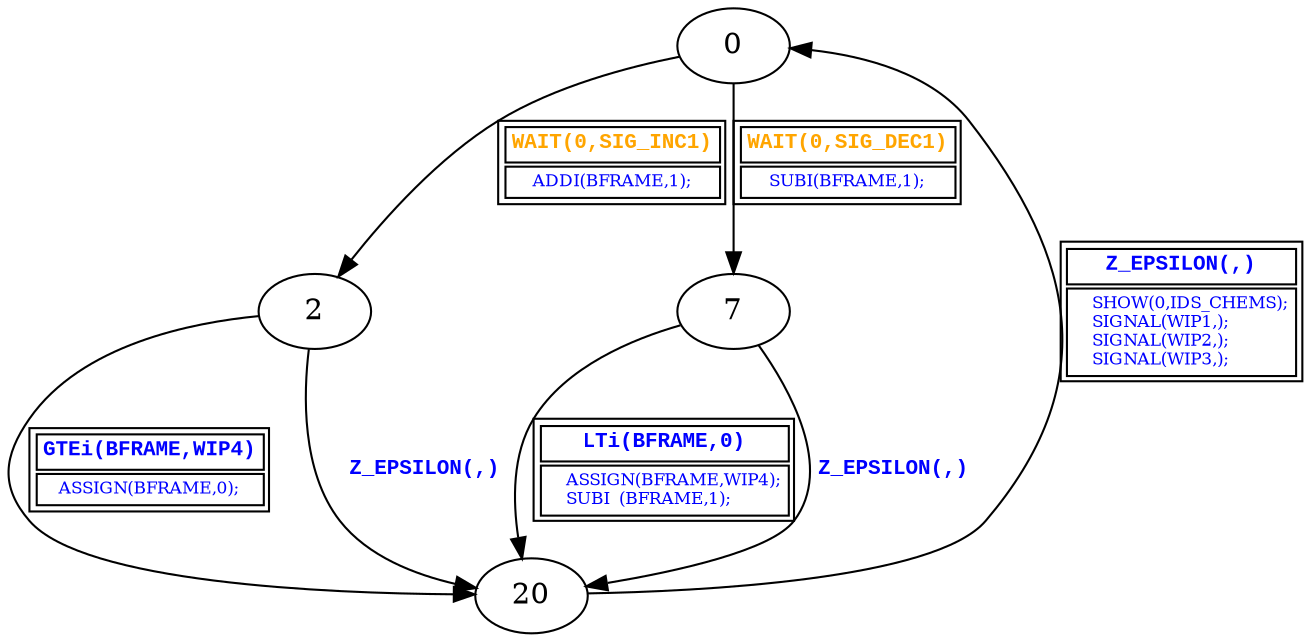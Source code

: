 digraph {
 node [shape=oval];
"0" -> "2"[fontcolor=orange, label=< <table border="1"><tr><td><font face="Courier New" point-size="10"><b>WAIT(0,SIG_INC1)<br align="left"/></b></font></td></tr>
<tr><td><font point-size="8" color ="blue">ADDI(BFRAME,1);<br align="left"/></font></td></tr></table>>];
"0" -> "7"[fontcolor=orange, label=< <table border="1"><tr><td><font face="Courier New" point-size="10"><b>WAIT(0,SIG_DEC1)<br align="left"/></b></font></td></tr>
<tr><td><font point-size="8" color ="blue">SUBI(BFRAME,1);<br align="left"/></font></td></tr></table>>];
"2" -> "20"[fontcolor=blue, label=< <table border="1"><tr><td><font face="Courier New" point-size="10"><b>GTEi(BFRAME,WIP4)<br align="left"/></b></font></td></tr>
<tr><td><font point-size="8" color ="blue">ASSIGN(BFRAME,0);<br align="left"/></font></td></tr></table>>];
"2" -> "20"[fontcolor=blue, label=< <table border="0"><tr><td><font face="Courier New" point-size="10"><b>Z_EPSILON(,)<br align="left"/></b></font></td></tr>
</table>>];
"20" -> "0"[fontcolor=blue, label=< <table border="1"><tr><td><font face="Courier New" point-size="10"><b>Z_EPSILON(,)<br align="left"/></b></font></td></tr>
<tr><td><font point-size="8" color ="blue">    SHOW(0,IDS_CHEMS);<br align="left"/>    SIGNAL(WIP1,);<br align="left"/>    SIGNAL(WIP2,);<br align="left"/>    SIGNAL(WIP3,);<br align="left"/></font></td></tr></table>>];
"7" -> "20"[fontcolor=blue, label=< <table border="1"><tr><td><font face="Courier New" point-size="10"><b>LTi(BFRAME,0)<br align="left"/></b></font></td></tr>
<tr><td><font point-size="8" color ="blue">    ASSIGN(BFRAME,WIP4);<br align="left"/>    SUBI  (BFRAME,1);<br align="left"/></font></td></tr></table>>];
"7" -> "20"[fontcolor=blue, label=< <table border="0"><tr><td><font face="Courier New" point-size="10"><b>Z_EPSILON(,)<br align="left"/></b></font></td></tr>
</table>>];
}
